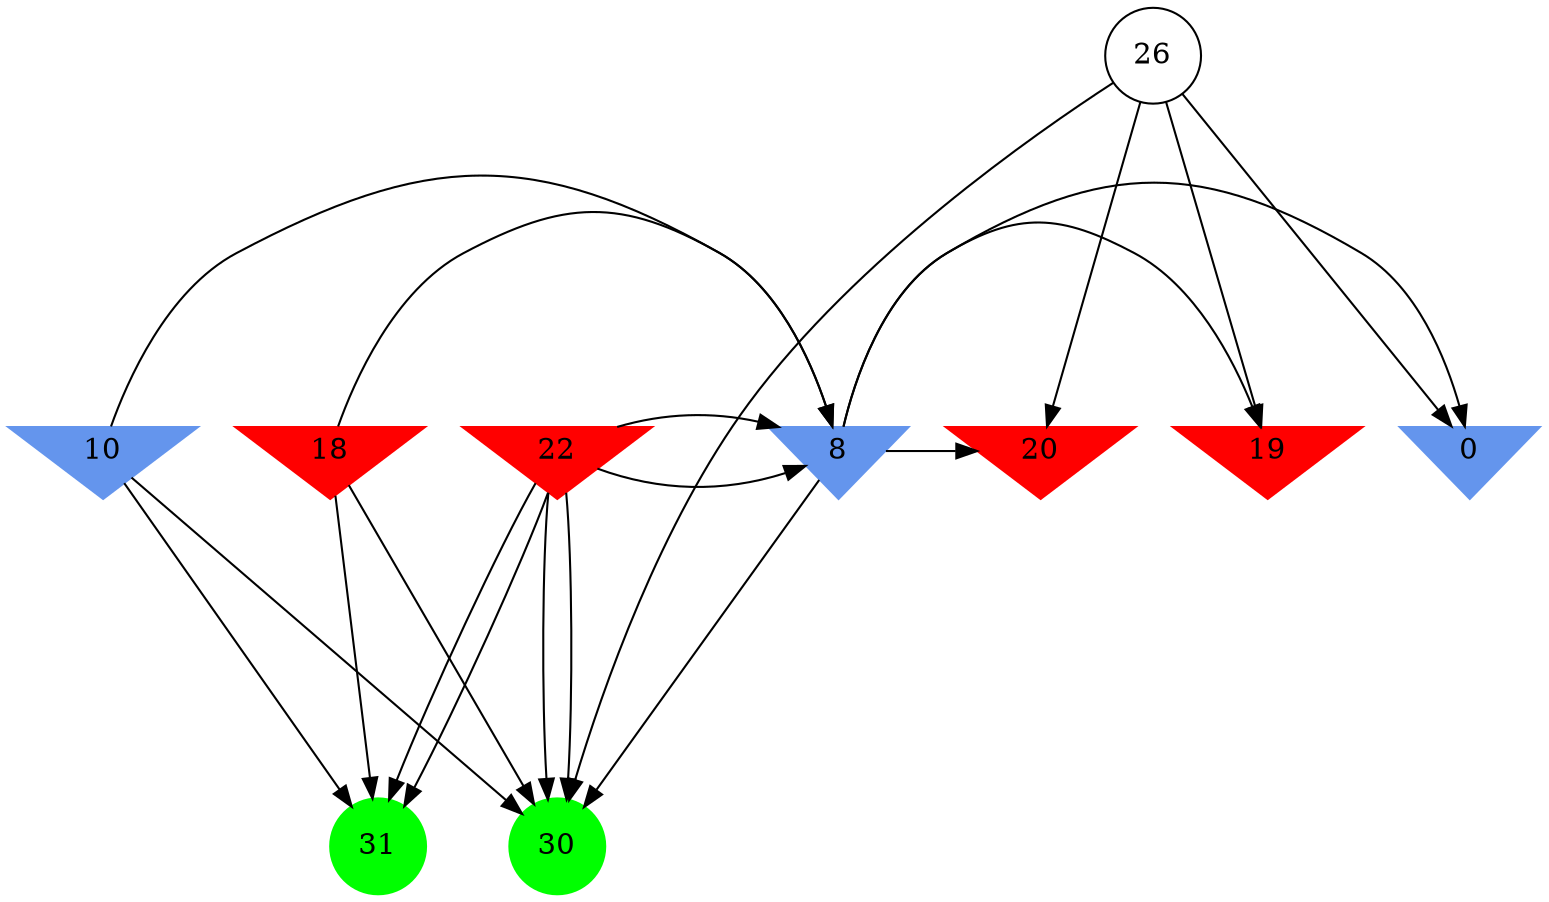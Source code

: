 digraph brain {
	ranksep=2.0;
	0 [shape=invtriangle,style=filled,color=cornflowerblue];
	8 [shape=invtriangle,style=filled,color=cornflowerblue];
	10 [shape=invtriangle,style=filled,color=cornflowerblue];
	18 [shape=invtriangle,style=filled,color=red];
	19 [shape=invtriangle,style=filled,color=red];
	20 [shape=invtriangle,style=filled,color=red];
	22 [shape=invtriangle,style=filled,color=red];
	26 [shape=circle,color=black];
	30 [shape=circle,style=filled,color=green];
	31 [shape=circle,style=filled,color=green];
	18	->	31;
	18	->	30;
	18	->	8;
	22	->	31;
	22	->	30;
	22	->	8;
	22	->	31;
	22	->	30;
	22	->	8;
	10	->	31;
	10	->	30;
	10	->	8;
	8	->	20;
	8	->	19;
	8	->	30;
	8	->	0;
	26	->	20;
	26	->	19;
	26	->	30;
	26	->	0;
	{ rank=same; 0; 8; 10; 18; 19; 20; 22; }
	{ rank=same; 26; }
	{ rank=same; 30; 31; }
}
